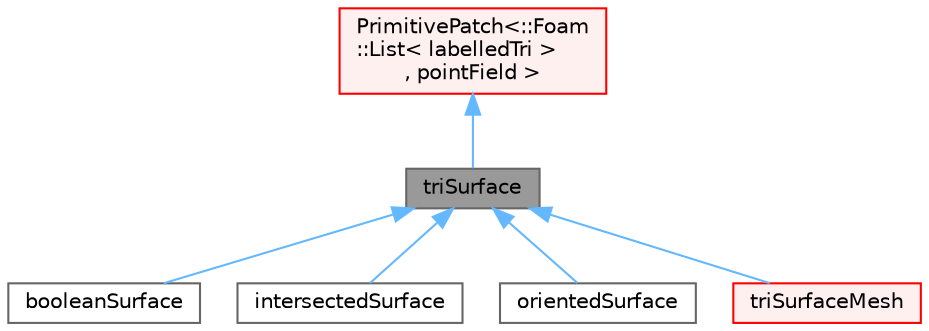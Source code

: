 digraph "triSurface"
{
 // LATEX_PDF_SIZE
  bgcolor="transparent";
  edge [fontname=Helvetica,fontsize=10,labelfontname=Helvetica,labelfontsize=10];
  node [fontname=Helvetica,fontsize=10,shape=box,height=0.2,width=0.4];
  Node1 [id="Node000001",label="triSurface",height=0.2,width=0.4,color="gray40", fillcolor="grey60", style="filled", fontcolor="black",tooltip="Triangulated surface description with patch information."];
  Node2 -> Node1 [id="edge1_Node000001_Node000002",dir="back",color="steelblue1",style="solid",tooltip=" "];
  Node2 [id="Node000002",label="PrimitivePatch\<::Foam\l::List\< labelledTri \>\l, pointField \>",height=0.2,width=0.4,color="red", fillcolor="#FFF0F0", style="filled",URL="$classFoam_1_1PrimitivePatch.html",tooltip=" "];
  Node1 -> Node10 [id="edge2_Node000001_Node000010",dir="back",color="steelblue1",style="solid",tooltip=" "];
  Node10 [id="Node000010",label="booleanSurface",height=0.2,width=0.4,color="gray40", fillcolor="white", style="filled",URL="$classFoam_1_1booleanSurface.html",tooltip="Surface-surface intersection. Given two surfaces construct combined surface."];
  Node1 -> Node11 [id="edge3_Node000001_Node000011",dir="back",color="steelblue1",style="solid",tooltip=" "];
  Node11 [id="Node000011",label="intersectedSurface",height=0.2,width=0.4,color="gray40", fillcolor="white", style="filled",URL="$classFoam_1_1intersectedSurface.html",tooltip="Given triSurface and intersection creates the intersected (properly triangulated) surface...."];
  Node1 -> Node12 [id="edge4_Node000001_Node000012",dir="back",color="steelblue1",style="solid",tooltip=" "];
  Node12 [id="Node000012",label="orientedSurface",height=0.2,width=0.4,color="gray40", fillcolor="white", style="filled",URL="$classFoam_1_1orientedSurface.html",tooltip="Given point flip all faces such that normals point in same direction."];
  Node1 -> Node13 [id="edge5_Node000001_Node000013",dir="back",color="steelblue1",style="solid",tooltip=" "];
  Node13 [id="Node000013",label="triSurfaceMesh",height=0.2,width=0.4,color="red", fillcolor="#FFF0F0", style="filled",URL="$classFoam_1_1triSurfaceMesh.html",tooltip="IOoject and searching on triSurface."];
}
